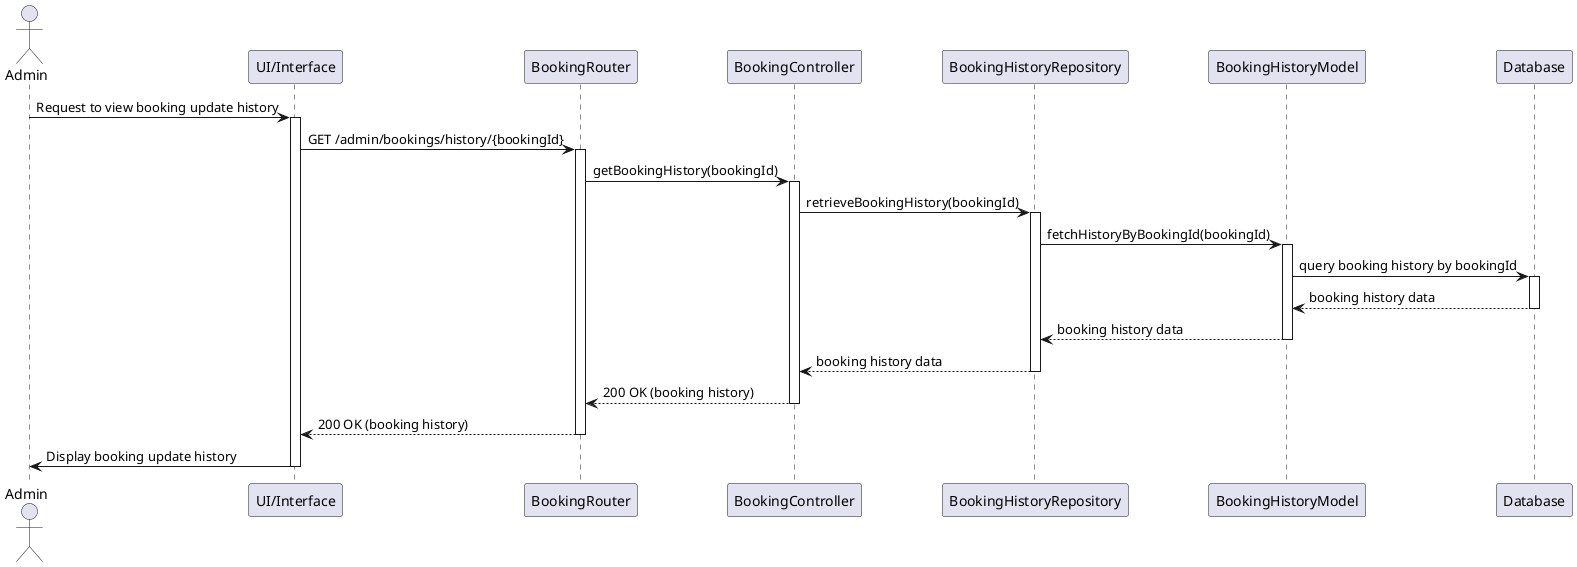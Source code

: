 @startuml
actor Admin
participant "UI/Interface" as UI
participant "BookingRouter" as Router
participant "BookingController" as Controller
participant "BookingHistoryRepository" as HistoryRepository
participant "BookingHistoryModel" as HistoryModel
participant "Database" as DB

Admin -> UI: Request to view booking update history
activate UI
UI -> Router: GET /admin/bookings/history/{bookingId}
activate Router
Router -> Controller: getBookingHistory(bookingId)
activate Controller
Controller -> HistoryRepository: retrieveBookingHistory(bookingId)
activate HistoryRepository

HistoryRepository -> HistoryModel: fetchHistoryByBookingId(bookingId)
activate HistoryModel
HistoryModel -> DB: query booking history by bookingId
activate DB
DB --> HistoryModel: booking history data
deactivate DB
HistoryModel --> HistoryRepository: booking history data
deactivate HistoryModel
HistoryRepository --> Controller: booking history data
deactivate HistoryRepository

Controller --> Router: 200 OK (booking history)
deactivate Controller
Router --> UI: 200 OK (booking history)
deactivate Router
UI -> Admin: Display booking update history
deactivate UI
@enduml
